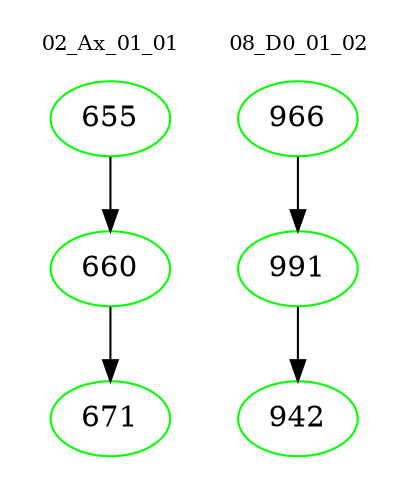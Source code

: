 digraph{
subgraph cluster_0 {
color = white
label = "02_Ax_01_01";
fontsize=10;
T0_655 [label="655", color="green"]
T0_655 -> T0_660 [color="black"]
T0_660 [label="660", color="green"]
T0_660 -> T0_671 [color="black"]
T0_671 [label="671", color="green"]
}
subgraph cluster_1 {
color = white
label = "08_D0_01_02";
fontsize=10;
T1_966 [label="966", color="green"]
T1_966 -> T1_991 [color="black"]
T1_991 [label="991", color="green"]
T1_991 -> T1_942 [color="black"]
T1_942 [label="942", color="green"]
}
}
